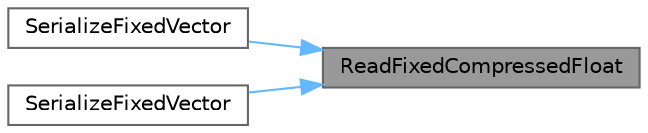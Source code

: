 digraph "ReadFixedCompressedFloat"
{
 // INTERACTIVE_SVG=YES
 // LATEX_PDF_SIZE
  bgcolor="transparent";
  edge [fontname=Helvetica,fontsize=10,labelfontname=Helvetica,labelfontsize=10];
  node [fontname=Helvetica,fontsize=10,shape=box,height=0.2,width=0.4];
  rankdir="RL";
  Node1 [id="Node000001",label="ReadFixedCompressedFloat",height=0.2,width=0.4,color="gray40", fillcolor="grey60", style="filled", fontcolor="black",tooltip=" "];
  Node1 -> Node2 [id="edge1_Node000001_Node000002",dir="back",color="steelblue1",style="solid",tooltip=" "];
  Node2 [id="Node000002",label="SerializeFixedVector",height=0.2,width=0.4,color="grey40", fillcolor="white", style="filled",URL="$d6/dc9/NetSerialization_8h.html#a6cb5434dd27775ffda2652a931e1ff9f",tooltip=" "];
  Node1 -> Node3 [id="edge2_Node000001_Node000003",dir="back",color="steelblue1",style="solid",tooltip=" "];
  Node3 [id="Node000003",label="SerializeFixedVector",height=0.2,width=0.4,color="grey40", fillcolor="white", style="filled",URL="$d6/dc9/NetSerialization_8h.html#ac71448c726eb3c81647ee15e4d720d7a",tooltip=" "];
}
